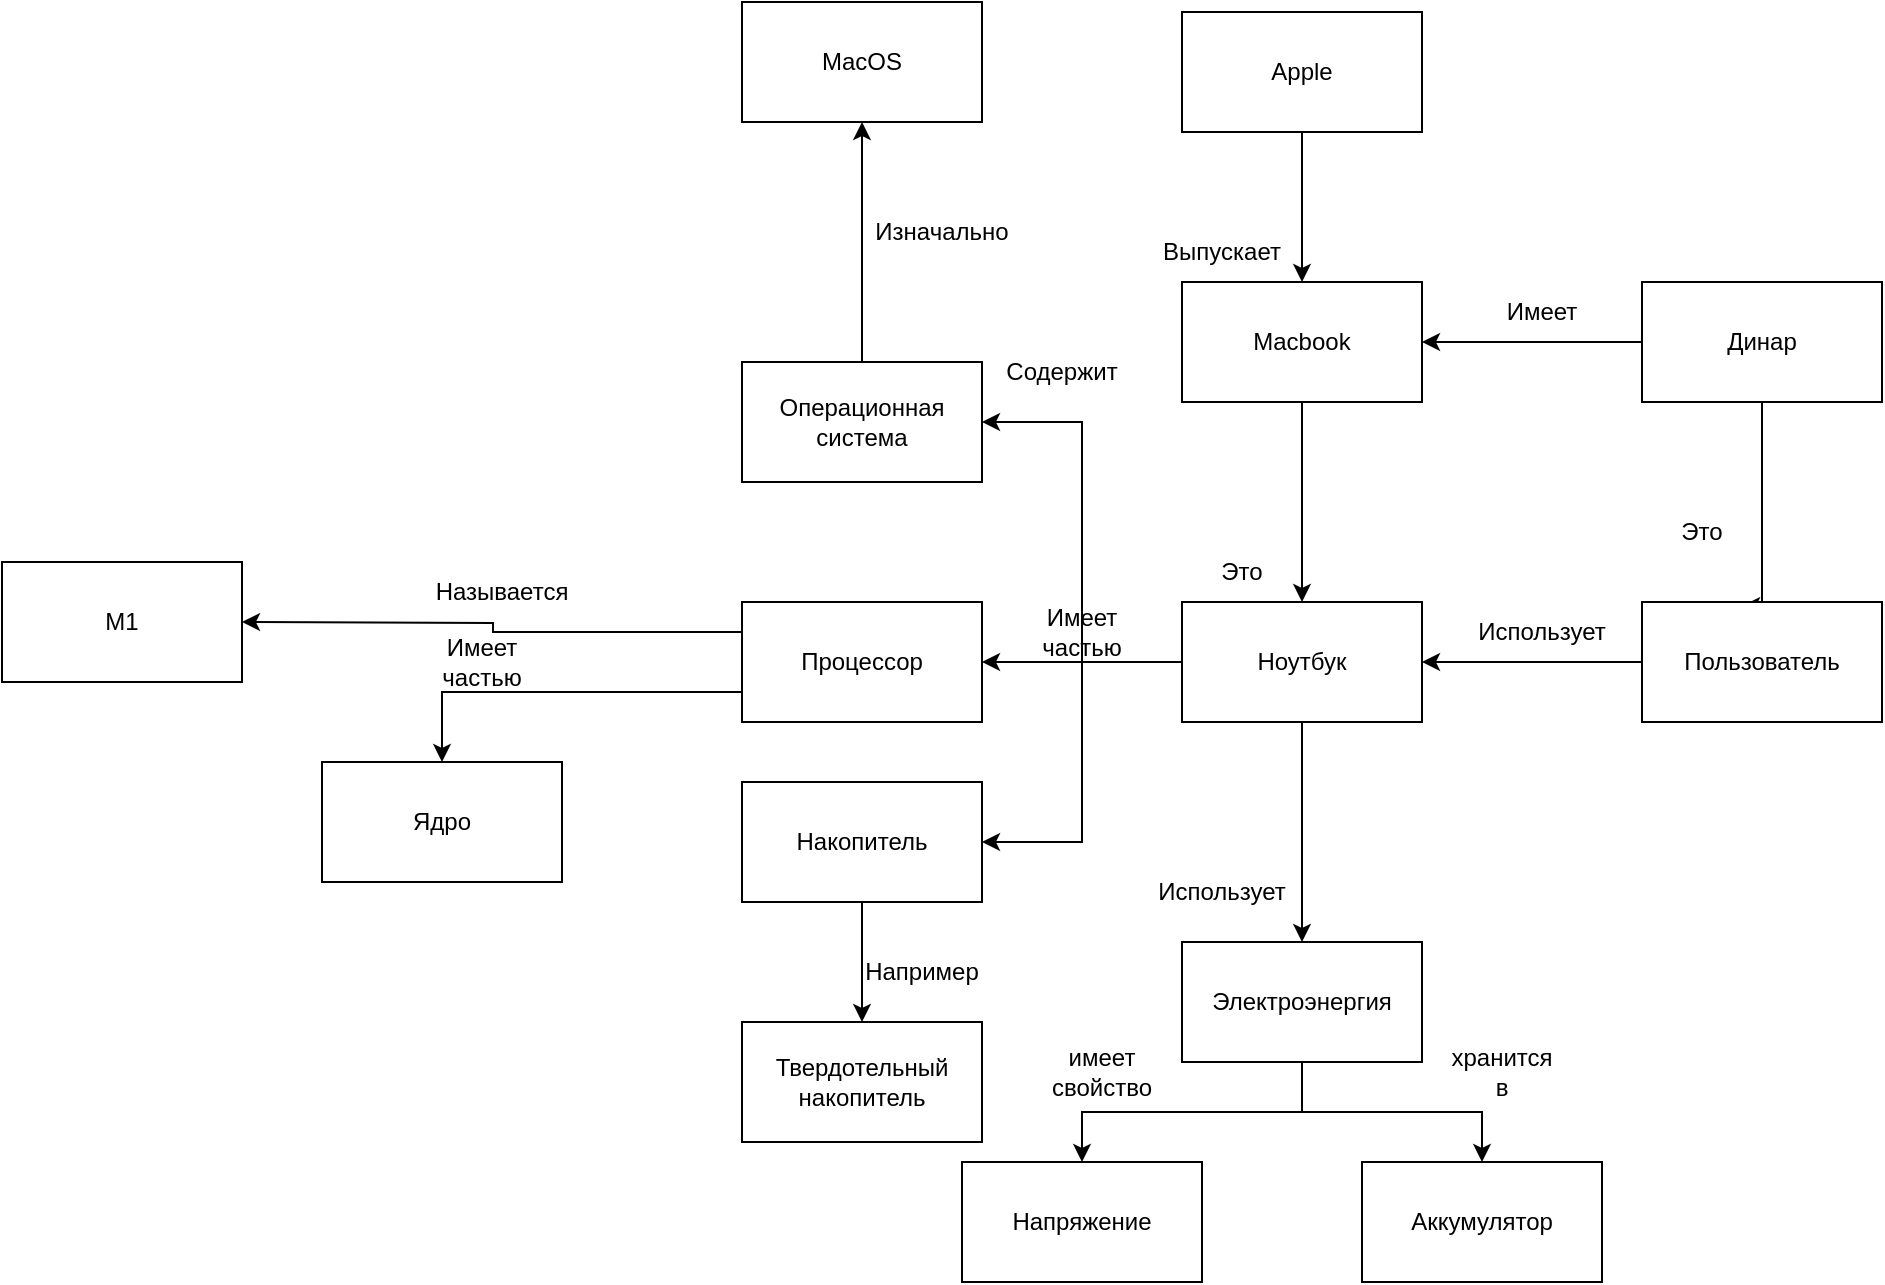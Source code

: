<mxfile version="21.4.0" type="device">
  <diagram name="Страница 1" id="sM_0ApHxCpmWoaISpiF_">
    <mxGraphModel dx="-1415" dy="611" grid="1" gridSize="10" guides="1" tooltips="1" connect="1" arrows="1" fold="1" page="1" pageScale="1" pageWidth="827" pageHeight="1169" math="0" shadow="0">
      <root>
        <mxCell id="0" />
        <mxCell id="1" parent="0" />
        <mxCell id="0uzMiT32QMKhXKFvgcen-1" style="edgeStyle=orthogonalEdgeStyle;rounded=0;orthogonalLoop=1;jettySize=auto;html=1;" edge="1" parent="1" source="0uzMiT32QMKhXKFvgcen-2" target="0uzMiT32QMKhXKFvgcen-4">
          <mxGeometry relative="1" as="geometry">
            <mxPoint x="3720" y="640" as="targetPoint" />
          </mxGeometry>
        </mxCell>
        <mxCell id="0uzMiT32QMKhXKFvgcen-2" value="Apple" style="rounded=0;whiteSpace=wrap;html=1;" vertex="1" parent="1">
          <mxGeometry x="3660" y="485" width="120" height="60" as="geometry" />
        </mxCell>
        <mxCell id="0uzMiT32QMKhXKFvgcen-3" style="edgeStyle=orthogonalEdgeStyle;rounded=0;orthogonalLoop=1;jettySize=auto;html=1;entryX=0.5;entryY=0;entryDx=0;entryDy=0;" edge="1" parent="1" source="0uzMiT32QMKhXKFvgcen-4" target="0uzMiT32QMKhXKFvgcen-17">
          <mxGeometry relative="1" as="geometry" />
        </mxCell>
        <mxCell id="0uzMiT32QMKhXKFvgcen-4" value="Macbook" style="rounded=0;whiteSpace=wrap;html=1;" vertex="1" parent="1">
          <mxGeometry x="3660" y="620" width="120" height="60" as="geometry" />
        </mxCell>
        <mxCell id="0uzMiT32QMKhXKFvgcen-5" value="Выпускает" style="text;html=1;strokeColor=none;fillColor=none;align=center;verticalAlign=middle;whiteSpace=wrap;rounded=0;" vertex="1" parent="1">
          <mxGeometry x="3650" y="590" width="60" height="30" as="geometry" />
        </mxCell>
        <mxCell id="0uzMiT32QMKhXKFvgcen-6" style="edgeStyle=orthogonalEdgeStyle;rounded=0;orthogonalLoop=1;jettySize=auto;html=1;entryX=1;entryY=0.5;entryDx=0;entryDy=0;" edge="1" parent="1" source="0uzMiT32QMKhXKFvgcen-8" target="0uzMiT32QMKhXKFvgcen-4">
          <mxGeometry relative="1" as="geometry" />
        </mxCell>
        <mxCell id="0uzMiT32QMKhXKFvgcen-7" style="edgeStyle=orthogonalEdgeStyle;rounded=0;orthogonalLoop=1;jettySize=auto;html=1;entryX=0.417;entryY=0.033;entryDx=0;entryDy=0;entryPerimeter=0;" edge="1" parent="1" source="0uzMiT32QMKhXKFvgcen-8" target="0uzMiT32QMKhXKFvgcen-11">
          <mxGeometry relative="1" as="geometry">
            <Array as="points">
              <mxPoint x="3950" y="782" />
            </Array>
          </mxGeometry>
        </mxCell>
        <mxCell id="0uzMiT32QMKhXKFvgcen-8" value="Динар" style="rounded=0;whiteSpace=wrap;html=1;" vertex="1" parent="1">
          <mxGeometry x="3890" y="620" width="120" height="60" as="geometry" />
        </mxCell>
        <mxCell id="0uzMiT32QMKhXKFvgcen-9" value="Имеет" style="text;html=1;strokeColor=none;fillColor=none;align=center;verticalAlign=middle;whiteSpace=wrap;rounded=0;" vertex="1" parent="1">
          <mxGeometry x="3810" y="620" width="60" height="30" as="geometry" />
        </mxCell>
        <mxCell id="0uzMiT32QMKhXKFvgcen-10" style="edgeStyle=orthogonalEdgeStyle;rounded=0;orthogonalLoop=1;jettySize=auto;html=1;entryX=1;entryY=0.5;entryDx=0;entryDy=0;" edge="1" parent="1" source="0uzMiT32QMKhXKFvgcen-11" target="0uzMiT32QMKhXKFvgcen-17">
          <mxGeometry relative="1" as="geometry">
            <mxPoint x="3790" y="810" as="targetPoint" />
          </mxGeometry>
        </mxCell>
        <mxCell id="0uzMiT32QMKhXKFvgcen-11" value="Пользователь" style="rounded=0;whiteSpace=wrap;html=1;" vertex="1" parent="1">
          <mxGeometry x="3890" y="780" width="120" height="60" as="geometry" />
        </mxCell>
        <mxCell id="0uzMiT32QMKhXKFvgcen-12" value="Это" style="text;html=1;strokeColor=none;fillColor=none;align=center;verticalAlign=middle;whiteSpace=wrap;rounded=0;" vertex="1" parent="1">
          <mxGeometry x="3890" y="730" width="60" height="30" as="geometry" />
        </mxCell>
        <mxCell id="0uzMiT32QMKhXKFvgcen-13" style="edgeStyle=orthogonalEdgeStyle;rounded=0;orthogonalLoop=1;jettySize=auto;html=1;" edge="1" parent="1" source="0uzMiT32QMKhXKFvgcen-17" target="0uzMiT32QMKhXKFvgcen-22">
          <mxGeometry relative="1" as="geometry">
            <mxPoint x="3720" y="940" as="targetPoint" />
          </mxGeometry>
        </mxCell>
        <mxCell id="0uzMiT32QMKhXKFvgcen-14" style="edgeStyle=orthogonalEdgeStyle;rounded=0;orthogonalLoop=1;jettySize=auto;html=1;" edge="1" parent="1" source="0uzMiT32QMKhXKFvgcen-17">
          <mxGeometry relative="1" as="geometry">
            <mxPoint x="3560" y="810" as="targetPoint" />
          </mxGeometry>
        </mxCell>
        <mxCell id="0uzMiT32QMKhXKFvgcen-15" style="edgeStyle=orthogonalEdgeStyle;rounded=0;orthogonalLoop=1;jettySize=auto;html=1;exitX=0;exitY=0.5;exitDx=0;exitDy=0;entryX=1;entryY=0.5;entryDx=0;entryDy=0;" edge="1" parent="1" source="0uzMiT32QMKhXKFvgcen-17" target="0uzMiT32QMKhXKFvgcen-32">
          <mxGeometry relative="1" as="geometry" />
        </mxCell>
        <mxCell id="0uzMiT32QMKhXKFvgcen-16" style="edgeStyle=orthogonalEdgeStyle;rounded=0;orthogonalLoop=1;jettySize=auto;html=1;exitX=0;exitY=0.5;exitDx=0;exitDy=0;entryX=1;entryY=0.5;entryDx=0;entryDy=0;" edge="1" parent="1" source="0uzMiT32QMKhXKFvgcen-17" target="0uzMiT32QMKhXKFvgcen-35">
          <mxGeometry relative="1" as="geometry" />
        </mxCell>
        <mxCell id="0uzMiT32QMKhXKFvgcen-17" value="Ноутбук" style="rounded=0;whiteSpace=wrap;html=1;" vertex="1" parent="1">
          <mxGeometry x="3660" y="780" width="120" height="60" as="geometry" />
        </mxCell>
        <mxCell id="0uzMiT32QMKhXKFvgcen-18" value="Использует" style="text;html=1;strokeColor=none;fillColor=none;align=center;verticalAlign=middle;whiteSpace=wrap;rounded=0;" vertex="1" parent="1">
          <mxGeometry x="3810" y="780" width="60" height="30" as="geometry" />
        </mxCell>
        <mxCell id="0uzMiT32QMKhXKFvgcen-19" value="Это" style="text;html=1;strokeColor=none;fillColor=none;align=center;verticalAlign=middle;whiteSpace=wrap;rounded=0;" vertex="1" parent="1">
          <mxGeometry x="3660" y="750" width="60" height="30" as="geometry" />
        </mxCell>
        <mxCell id="0uzMiT32QMKhXKFvgcen-20" style="edgeStyle=orthogonalEdgeStyle;rounded=0;orthogonalLoop=1;jettySize=auto;html=1;entryX=0.5;entryY=0;entryDx=0;entryDy=0;" edge="1" parent="1" source="0uzMiT32QMKhXKFvgcen-22" target="0uzMiT32QMKhXKFvgcen-24">
          <mxGeometry relative="1" as="geometry" />
        </mxCell>
        <mxCell id="0uzMiT32QMKhXKFvgcen-21" style="edgeStyle=orthogonalEdgeStyle;rounded=0;orthogonalLoop=1;jettySize=auto;html=1;exitX=0.5;exitY=1;exitDx=0;exitDy=0;entryX=0.5;entryY=0;entryDx=0;entryDy=0;" edge="1" parent="1" source="0uzMiT32QMKhXKFvgcen-22" target="0uzMiT32QMKhXKFvgcen-25">
          <mxGeometry relative="1" as="geometry" />
        </mxCell>
        <mxCell id="0uzMiT32QMKhXKFvgcen-22" value="Электроэнергия" style="rounded=0;whiteSpace=wrap;html=1;" vertex="1" parent="1">
          <mxGeometry x="3660" y="950" width="120" height="60" as="geometry" />
        </mxCell>
        <mxCell id="0uzMiT32QMKhXKFvgcen-23" value="Использует" style="text;html=1;strokeColor=none;fillColor=none;align=center;verticalAlign=middle;whiteSpace=wrap;rounded=0;" vertex="1" parent="1">
          <mxGeometry x="3650" y="910" width="60" height="30" as="geometry" />
        </mxCell>
        <mxCell id="0uzMiT32QMKhXKFvgcen-24" value="Напряжение" style="rounded=0;whiteSpace=wrap;html=1;" vertex="1" parent="1">
          <mxGeometry x="3550" y="1060" width="120" height="60" as="geometry" />
        </mxCell>
        <mxCell id="0uzMiT32QMKhXKFvgcen-25" value="Аккумулятор" style="rounded=0;whiteSpace=wrap;html=1;" vertex="1" parent="1">
          <mxGeometry x="3750" y="1060" width="120" height="60" as="geometry" />
        </mxCell>
        <mxCell id="0uzMiT32QMKhXKFvgcen-26" value="имеет свойство&lt;br&gt;" style="text;html=1;strokeColor=none;fillColor=none;align=center;verticalAlign=middle;whiteSpace=wrap;rounded=0;" vertex="1" parent="1">
          <mxGeometry x="3590" y="1000" width="60" height="30" as="geometry" />
        </mxCell>
        <mxCell id="0uzMiT32QMKhXKFvgcen-27" value="хранится в" style="text;html=1;strokeColor=none;fillColor=none;align=center;verticalAlign=middle;whiteSpace=wrap;rounded=0;" vertex="1" parent="1">
          <mxGeometry x="3790" y="1000" width="60" height="30" as="geometry" />
        </mxCell>
        <mxCell id="0uzMiT32QMKhXKFvgcen-28" style="edgeStyle=orthogonalEdgeStyle;rounded=0;orthogonalLoop=1;jettySize=auto;html=1;exitX=0;exitY=0.75;exitDx=0;exitDy=0;entryX=0.5;entryY=0;entryDx=0;entryDy=0;" edge="1" parent="1" source="0uzMiT32QMKhXKFvgcen-30" target="0uzMiT32QMKhXKFvgcen-41">
          <mxGeometry relative="1" as="geometry" />
        </mxCell>
        <mxCell id="0uzMiT32QMKhXKFvgcen-29" style="edgeStyle=orthogonalEdgeStyle;rounded=0;orthogonalLoop=1;jettySize=auto;html=1;exitX=0;exitY=0.25;exitDx=0;exitDy=0;" edge="1" parent="1" source="0uzMiT32QMKhXKFvgcen-30">
          <mxGeometry relative="1" as="geometry">
            <mxPoint x="3190" y="790" as="targetPoint" />
          </mxGeometry>
        </mxCell>
        <mxCell id="0uzMiT32QMKhXKFvgcen-30" value="Процессор" style="rounded=0;whiteSpace=wrap;html=1;" vertex="1" parent="1">
          <mxGeometry x="3440" y="780" width="120" height="60" as="geometry" />
        </mxCell>
        <mxCell id="0uzMiT32QMKhXKFvgcen-31" style="edgeStyle=orthogonalEdgeStyle;rounded=0;orthogonalLoop=1;jettySize=auto;html=1;exitX=0.5;exitY=1;exitDx=0;exitDy=0;entryX=0.5;entryY=0;entryDx=0;entryDy=0;" edge="1" parent="1" source="0uzMiT32QMKhXKFvgcen-32" target="0uzMiT32QMKhXKFvgcen-39">
          <mxGeometry relative="1" as="geometry" />
        </mxCell>
        <mxCell id="0uzMiT32QMKhXKFvgcen-32" value="Накопитель" style="rounded=0;whiteSpace=wrap;html=1;" vertex="1" parent="1">
          <mxGeometry x="3440" y="870" width="120" height="60" as="geometry" />
        </mxCell>
        <mxCell id="0uzMiT32QMKhXKFvgcen-33" value="Имеет частью" style="text;html=1;strokeColor=none;fillColor=none;align=center;verticalAlign=middle;whiteSpace=wrap;rounded=0;" vertex="1" parent="1">
          <mxGeometry x="3580" y="780" width="60" height="30" as="geometry" />
        </mxCell>
        <mxCell id="0uzMiT32QMKhXKFvgcen-34" style="edgeStyle=orthogonalEdgeStyle;rounded=0;orthogonalLoop=1;jettySize=auto;html=1;" edge="1" parent="1" source="0uzMiT32QMKhXKFvgcen-35" target="0uzMiT32QMKhXKFvgcen-37">
          <mxGeometry relative="1" as="geometry">
            <mxPoint x="3500" y="580" as="targetPoint" />
          </mxGeometry>
        </mxCell>
        <mxCell id="0uzMiT32QMKhXKFvgcen-35" value="Операционная&lt;br&gt;система" style="rounded=0;whiteSpace=wrap;html=1;" vertex="1" parent="1">
          <mxGeometry x="3440" y="660" width="120" height="60" as="geometry" />
        </mxCell>
        <mxCell id="0uzMiT32QMKhXKFvgcen-36" value="Содержит" style="text;html=1;strokeColor=none;fillColor=none;align=center;verticalAlign=middle;whiteSpace=wrap;rounded=0;" vertex="1" parent="1">
          <mxGeometry x="3570" y="650" width="60" height="30" as="geometry" />
        </mxCell>
        <mxCell id="0uzMiT32QMKhXKFvgcen-37" value="MacOS" style="rounded=0;whiteSpace=wrap;html=1;" vertex="1" parent="1">
          <mxGeometry x="3440" y="480" width="120" height="60" as="geometry" />
        </mxCell>
        <mxCell id="0uzMiT32QMKhXKFvgcen-38" value="Изначально" style="text;html=1;strokeColor=none;fillColor=none;align=center;verticalAlign=middle;whiteSpace=wrap;rounded=0;" vertex="1" parent="1">
          <mxGeometry x="3510" y="580" width="60" height="30" as="geometry" />
        </mxCell>
        <mxCell id="0uzMiT32QMKhXKFvgcen-39" value="Твердотельный&lt;br&gt;накопитель" style="rounded=0;whiteSpace=wrap;html=1;" vertex="1" parent="1">
          <mxGeometry x="3440" y="990" width="120" height="60" as="geometry" />
        </mxCell>
        <mxCell id="0uzMiT32QMKhXKFvgcen-40" value="Например" style="text;html=1;strokeColor=none;fillColor=none;align=center;verticalAlign=middle;whiteSpace=wrap;rounded=0;" vertex="1" parent="1">
          <mxGeometry x="3500" y="950" width="60" height="30" as="geometry" />
        </mxCell>
        <mxCell id="0uzMiT32QMKhXKFvgcen-41" value="Ядро" style="rounded=0;whiteSpace=wrap;html=1;" vertex="1" parent="1">
          <mxGeometry x="3230" y="860" width="120" height="60" as="geometry" />
        </mxCell>
        <mxCell id="0uzMiT32QMKhXKFvgcen-42" value="Имеет частью" style="text;html=1;strokeColor=none;fillColor=none;align=center;verticalAlign=middle;whiteSpace=wrap;rounded=0;" vertex="1" parent="1">
          <mxGeometry x="3280" y="795" width="60" height="30" as="geometry" />
        </mxCell>
        <mxCell id="0uzMiT32QMKhXKFvgcen-43" value="M1" style="rounded=0;whiteSpace=wrap;html=1;" vertex="1" parent="1">
          <mxGeometry x="3070" y="760" width="120" height="60" as="geometry" />
        </mxCell>
        <mxCell id="0uzMiT32QMKhXKFvgcen-44" value="Называется" style="text;html=1;strokeColor=none;fillColor=none;align=center;verticalAlign=middle;whiteSpace=wrap;rounded=0;" vertex="1" parent="1">
          <mxGeometry x="3290" y="760" width="60" height="30" as="geometry" />
        </mxCell>
      </root>
    </mxGraphModel>
  </diagram>
</mxfile>
